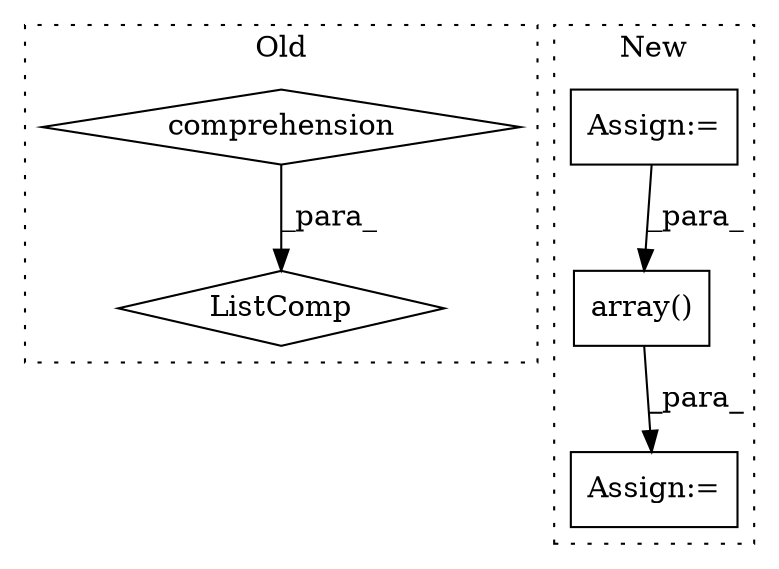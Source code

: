 digraph G {
subgraph cluster0 {
1 [label="ListComp" a="106" s="4116" l="31" shape="diamond"];
3 [label="comprehension" a="45" s="4126" l="3" shape="diamond"];
label = "Old";
style="dotted";
}
subgraph cluster1 {
2 [label="array()" a="75" s="4425,4439" l="9,1" shape="box"];
4 [label="Assign:=" a="68" s="5072" l="3" shape="box"];
5 [label="Assign:=" a="68" s="4224" l="3" shape="box"];
label = "New";
style="dotted";
}
2 -> 4 [label="_para_"];
3 -> 1 [label="_para_"];
5 -> 2 [label="_para_"];
}